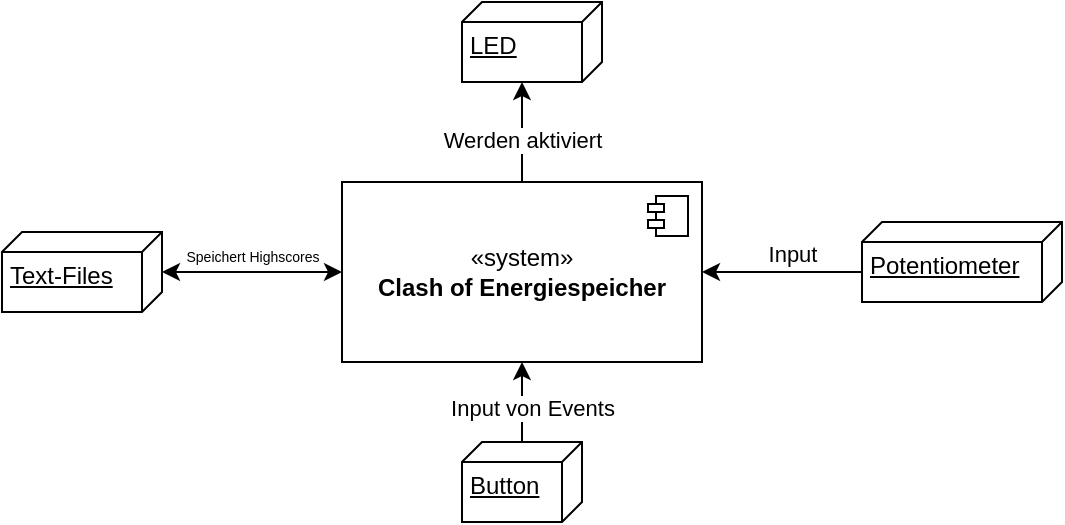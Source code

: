 <mxfile version="21.0.6" type="device"><diagram name="Seite-1" id="aC-At9xWnKNMwCdHJhfp"><mxGraphModel dx="934" dy="565" grid="1" gridSize="10" guides="1" tooltips="1" connect="1" arrows="1" fold="1" page="1" pageScale="1" pageWidth="827" pageHeight="1169" math="0" shadow="0"><root><mxCell id="0"/><mxCell id="1" parent="0"/><mxCell id="PUm7VT1zzWHyaVhy92Xx-7" style="edgeStyle=orthogonalEdgeStyle;rounded=0;orthogonalLoop=1;jettySize=auto;html=1;entryX=0;entryY=0;entryDx=40;entryDy=40;entryPerimeter=0;" edge="1" parent="1" source="PUm7VT1zzWHyaVhy92Xx-1" target="PUm7VT1zzWHyaVhy92Xx-3"><mxGeometry relative="1" as="geometry"/></mxCell><mxCell id="PUm7VT1zzWHyaVhy92Xx-17" value="Werden aktiviert" style="edgeLabel;html=1;align=center;verticalAlign=middle;resizable=0;points=[];" vertex="1" connectable="0" parent="PUm7VT1zzWHyaVhy92Xx-7"><mxGeometry x="-0.163" relative="1" as="geometry"><mxPoint as="offset"/></mxGeometry></mxCell><mxCell id="PUm7VT1zzWHyaVhy92Xx-11" style="edgeStyle=orthogonalEdgeStyle;rounded=0;orthogonalLoop=1;jettySize=auto;html=1;startArrow=classic;startFill=1;" edge="1" parent="1" source="PUm7VT1zzWHyaVhy92Xx-1" target="PUm7VT1zzWHyaVhy92Xx-4"><mxGeometry relative="1" as="geometry"><Array as="points"><mxPoint x="280" y="315"/><mxPoint x="280" y="315"/></Array></mxGeometry></mxCell><mxCell id="PUm7VT1zzWHyaVhy92Xx-16" value="Speichert Highscores" style="edgeLabel;html=1;align=center;verticalAlign=middle;resizable=0;points=[];fontSize=7;" vertex="1" connectable="0" parent="PUm7VT1zzWHyaVhy92Xx-11"><mxGeometry x="0.096" relative="1" as="geometry"><mxPoint x="4" y="-7" as="offset"/></mxGeometry></mxCell><mxCell id="PUm7VT1zzWHyaVhy92Xx-1" value="«system»&lt;br&gt;&lt;b&gt;Clash of Energiespeicher&lt;/b&gt;" style="html=1;dropTarget=0;whiteSpace=wrap;" vertex="1" parent="1"><mxGeometry x="330" y="270" width="180" height="90" as="geometry"/></mxCell><mxCell id="PUm7VT1zzWHyaVhy92Xx-2" value="" style="shape=module;jettyWidth=8;jettyHeight=4;" vertex="1" parent="PUm7VT1zzWHyaVhy92Xx-1"><mxGeometry x="1" width="20" height="20" relative="1" as="geometry"><mxPoint x="-27" y="7" as="offset"/></mxGeometry></mxCell><mxCell id="PUm7VT1zzWHyaVhy92Xx-3" value="LED" style="verticalAlign=top;align=left;spacingTop=8;spacingLeft=2;spacingRight=12;shape=cube;size=10;direction=south;fontStyle=4;html=1;whiteSpace=wrap;" vertex="1" parent="1"><mxGeometry x="390" y="180" width="70" height="40" as="geometry"/></mxCell><mxCell id="PUm7VT1zzWHyaVhy92Xx-4" value="Text-Files" style="verticalAlign=top;align=left;spacingTop=8;spacingLeft=2;spacingRight=12;shape=cube;size=10;direction=south;fontStyle=4;html=1;whiteSpace=wrap;" vertex="1" parent="1"><mxGeometry x="160" y="295" width="80" height="40" as="geometry"/></mxCell><mxCell id="PUm7VT1zzWHyaVhy92Xx-9" style="edgeStyle=orthogonalEdgeStyle;rounded=0;orthogonalLoop=1;jettySize=auto;html=1;" edge="1" parent="1" source="PUm7VT1zzWHyaVhy92Xx-5" target="PUm7VT1zzWHyaVhy92Xx-1"><mxGeometry relative="1" as="geometry"/></mxCell><mxCell id="PUm7VT1zzWHyaVhy92Xx-15" value="Input von Events" style="edgeLabel;html=1;align=center;verticalAlign=middle;resizable=0;points=[];" vertex="1" connectable="0" parent="PUm7VT1zzWHyaVhy92Xx-9"><mxGeometry x="-0.15" y="1" relative="1" as="geometry"><mxPoint x="6" as="offset"/></mxGeometry></mxCell><mxCell id="PUm7VT1zzWHyaVhy92Xx-5" value="Button" style="verticalAlign=top;align=left;spacingTop=8;spacingLeft=2;spacingRight=12;shape=cube;size=10;direction=south;fontStyle=4;html=1;whiteSpace=wrap;" vertex="1" parent="1"><mxGeometry x="390" y="400" width="60" height="40" as="geometry"/></mxCell><mxCell id="PUm7VT1zzWHyaVhy92Xx-8" style="edgeStyle=orthogonalEdgeStyle;rounded=0;orthogonalLoop=1;jettySize=auto;html=1;exitX=0;exitY=0;exitDx=25;exitDy=100;exitPerimeter=0;" edge="1" parent="1" source="PUm7VT1zzWHyaVhy92Xx-6" target="PUm7VT1zzWHyaVhy92Xx-1"><mxGeometry relative="1" as="geometry"/></mxCell><mxCell id="PUm7VT1zzWHyaVhy92Xx-14" value="Input" style="edgeLabel;html=1;align=center;verticalAlign=middle;resizable=0;points=[];" vertex="1" connectable="0" parent="PUm7VT1zzWHyaVhy92Xx-8"><mxGeometry x="-0.388" y="-1" relative="1" as="geometry"><mxPoint x="-11" y="-8" as="offset"/></mxGeometry></mxCell><mxCell id="PUm7VT1zzWHyaVhy92Xx-6" value="Potentiometer" style="verticalAlign=top;align=left;spacingTop=8;spacingLeft=2;spacingRight=12;shape=cube;size=10;direction=south;fontStyle=4;html=1;whiteSpace=wrap;" vertex="1" parent="1"><mxGeometry x="590" y="290" width="100" height="40" as="geometry"/></mxCell></root></mxGraphModel></diagram></mxfile>
